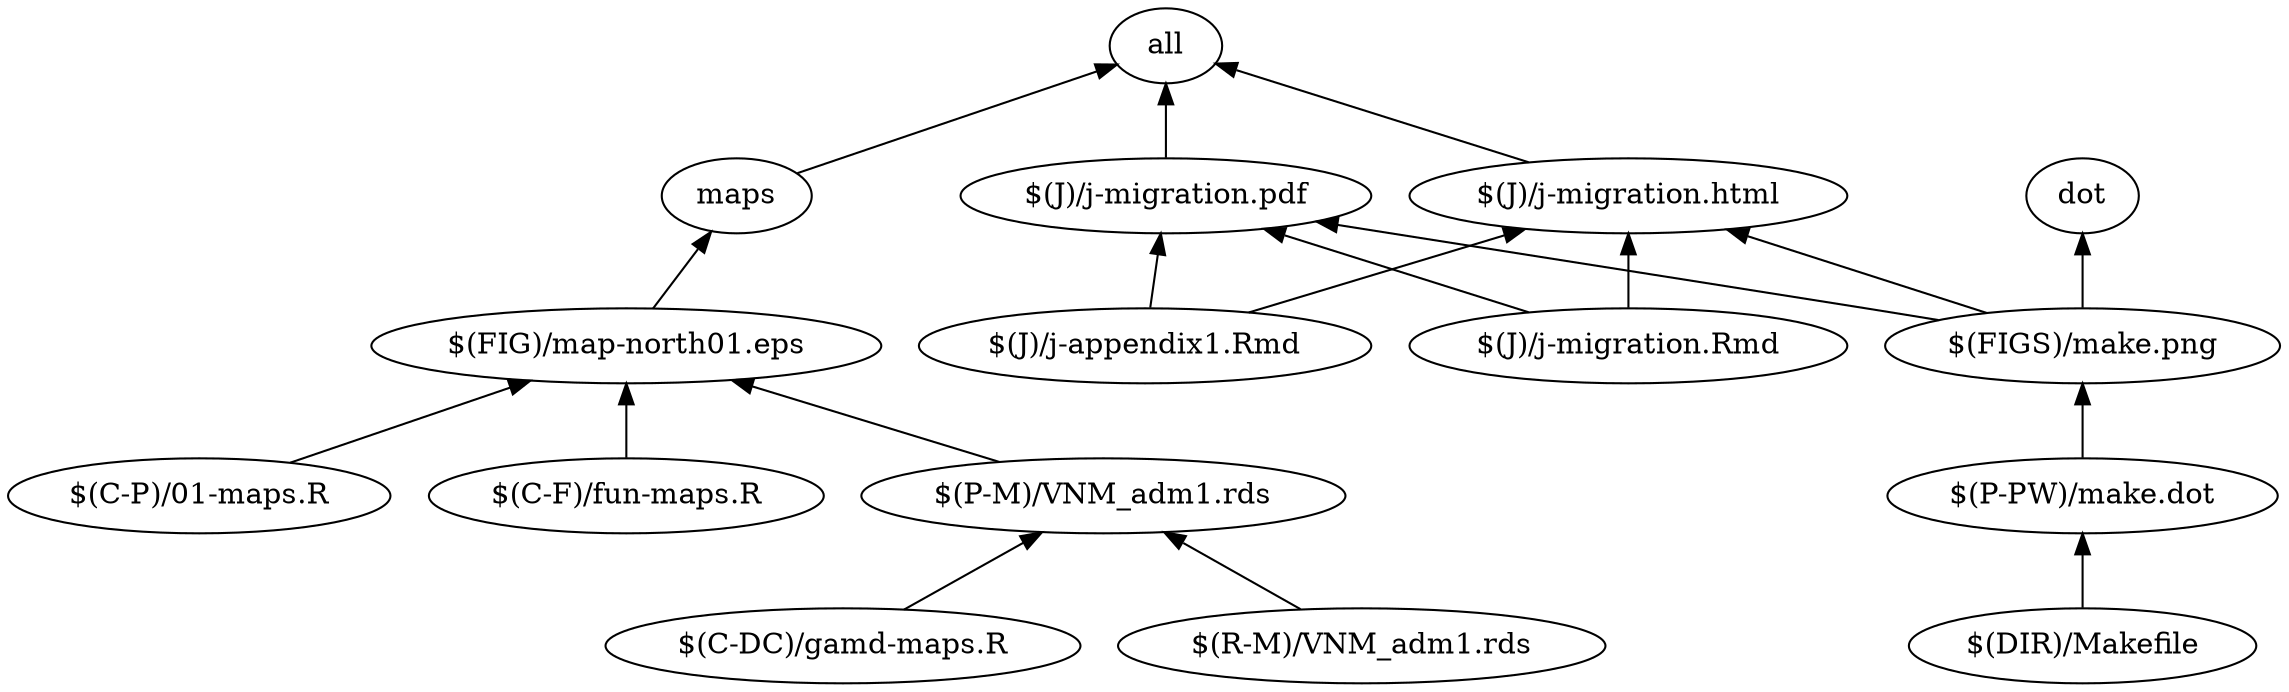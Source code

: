 digraph G {
	rankdir="BT"
	"all"
	"$(J)/j-migration.pdf" -> "all"
	"$(J)/j-migration.html" -> "all"
	"maps" -> "all"
	"dot"
	"$(FIGS)/make.png" -> "dot"
	"maps"
	"$(FIG)/map-north01.eps" -> "maps"
	"$(P-PW)/make.dot"
	"$(DIR)/Makefile" -> "$(P-PW)/make.dot"
	"$(FIGS)/make.png"
	"$(P-PW)/make.dot" -> "$(FIGS)/make.png"
	"$(J)/j-migration.html"
	"$(J)/j-migration.Rmd" -> "$(J)/j-migration.html"
	"$(J)/j-appendix1.Rmd" -> "$(J)/j-migration.html"
	"$(FIGS)/make.png" -> "$(J)/j-migration.html"
	"$(J)/j-migration.pdf"
	"$(J)/j-migration.Rmd" -> "$(J)/j-migration.pdf"
	"$(J)/j-appendix1.Rmd" -> "$(J)/j-migration.pdf"
	"$(FIGS)/make.png" -> "$(J)/j-migration.pdf"
	"$(R-M)/VNM_adm1.rds"
	"$(P-M)/VNM_adm1.rds"
	"$(C-DC)/gamd-maps.R" -> "$(P-M)/VNM_adm1.rds"
	"$(R-M)/VNM_adm1.rds" -> "$(P-M)/VNM_adm1.rds"
	"$(FIG)/map-north01.eps"
	"$(C-P)/01-maps.R" -> "$(FIG)/map-north01.eps"
	"$(P-M)/VNM_adm1.rds" -> "$(FIG)/map-north01.eps"
	"$(C-F)/fun-maps.R" -> "$(FIG)/map-north01.eps"
}
